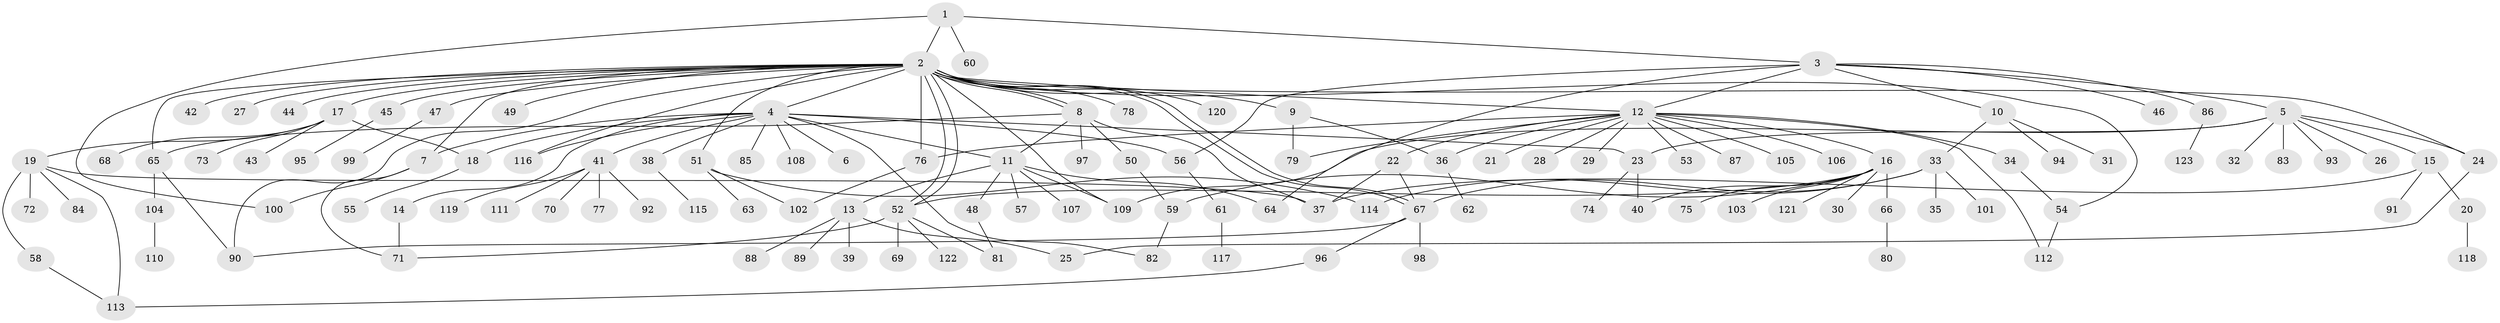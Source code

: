 // coarse degree distribution, {1: 0.8524590163934426, 5: 0.01639344262295082, 2: 0.06557377049180328, 3: 0.01639344262295082, 7: 0.01639344262295082, 15: 0.01639344262295082, 38: 0.01639344262295082}
// Generated by graph-tools (version 1.1) at 2025/52/03/04/25 21:52:05]
// undirected, 123 vertices, 162 edges
graph export_dot {
graph [start="1"]
  node [color=gray90,style=filled];
  1;
  2;
  3;
  4;
  5;
  6;
  7;
  8;
  9;
  10;
  11;
  12;
  13;
  14;
  15;
  16;
  17;
  18;
  19;
  20;
  21;
  22;
  23;
  24;
  25;
  26;
  27;
  28;
  29;
  30;
  31;
  32;
  33;
  34;
  35;
  36;
  37;
  38;
  39;
  40;
  41;
  42;
  43;
  44;
  45;
  46;
  47;
  48;
  49;
  50;
  51;
  52;
  53;
  54;
  55;
  56;
  57;
  58;
  59;
  60;
  61;
  62;
  63;
  64;
  65;
  66;
  67;
  68;
  69;
  70;
  71;
  72;
  73;
  74;
  75;
  76;
  77;
  78;
  79;
  80;
  81;
  82;
  83;
  84;
  85;
  86;
  87;
  88;
  89;
  90;
  91;
  92;
  93;
  94;
  95;
  96;
  97;
  98;
  99;
  100;
  101;
  102;
  103;
  104;
  105;
  106;
  107;
  108;
  109;
  110;
  111;
  112;
  113;
  114;
  115;
  116;
  117;
  118;
  119;
  120;
  121;
  122;
  123;
  1 -- 2;
  1 -- 3;
  1 -- 60;
  1 -- 100;
  2 -- 4;
  2 -- 7;
  2 -- 8;
  2 -- 8;
  2 -- 9;
  2 -- 12;
  2 -- 17;
  2 -- 24;
  2 -- 27;
  2 -- 42;
  2 -- 44;
  2 -- 45;
  2 -- 47;
  2 -- 49;
  2 -- 51;
  2 -- 52;
  2 -- 52;
  2 -- 54;
  2 -- 65;
  2 -- 67;
  2 -- 67;
  2 -- 76;
  2 -- 78;
  2 -- 90;
  2 -- 109;
  2 -- 116;
  2 -- 120;
  3 -- 5;
  3 -- 10;
  3 -- 12;
  3 -- 46;
  3 -- 56;
  3 -- 64;
  3 -- 86;
  4 -- 6;
  4 -- 7;
  4 -- 11;
  4 -- 14;
  4 -- 18;
  4 -- 23;
  4 -- 38;
  4 -- 41;
  4 -- 56;
  4 -- 82;
  4 -- 85;
  4 -- 108;
  4 -- 116;
  5 -- 15;
  5 -- 23;
  5 -- 24;
  5 -- 26;
  5 -- 32;
  5 -- 83;
  5 -- 93;
  5 -- 109;
  7 -- 71;
  7 -- 100;
  8 -- 11;
  8 -- 37;
  8 -- 50;
  8 -- 65;
  8 -- 97;
  9 -- 36;
  9 -- 79;
  10 -- 31;
  10 -- 33;
  10 -- 94;
  11 -- 13;
  11 -- 48;
  11 -- 57;
  11 -- 64;
  11 -- 107;
  11 -- 109;
  12 -- 16;
  12 -- 21;
  12 -- 22;
  12 -- 28;
  12 -- 29;
  12 -- 34;
  12 -- 36;
  12 -- 53;
  12 -- 76;
  12 -- 79;
  12 -- 87;
  12 -- 105;
  12 -- 106;
  12 -- 112;
  13 -- 25;
  13 -- 39;
  13 -- 88;
  13 -- 89;
  14 -- 71;
  15 -- 20;
  15 -- 37;
  15 -- 91;
  16 -- 30;
  16 -- 40;
  16 -- 52;
  16 -- 59;
  16 -- 66;
  16 -- 75;
  16 -- 103;
  16 -- 121;
  17 -- 18;
  17 -- 19;
  17 -- 43;
  17 -- 68;
  17 -- 73;
  18 -- 55;
  19 -- 37;
  19 -- 58;
  19 -- 72;
  19 -- 84;
  19 -- 113;
  20 -- 118;
  22 -- 37;
  22 -- 67;
  23 -- 40;
  23 -- 74;
  24 -- 25;
  33 -- 35;
  33 -- 67;
  33 -- 101;
  33 -- 114;
  34 -- 54;
  36 -- 62;
  38 -- 115;
  41 -- 70;
  41 -- 77;
  41 -- 92;
  41 -- 111;
  41 -- 119;
  45 -- 95;
  47 -- 99;
  48 -- 81;
  50 -- 59;
  51 -- 63;
  51 -- 102;
  51 -- 114;
  52 -- 69;
  52 -- 71;
  52 -- 81;
  52 -- 122;
  54 -- 112;
  56 -- 61;
  58 -- 113;
  59 -- 82;
  61 -- 117;
  65 -- 90;
  65 -- 104;
  66 -- 80;
  67 -- 90;
  67 -- 96;
  67 -- 98;
  76 -- 102;
  86 -- 123;
  96 -- 113;
  104 -- 110;
}
